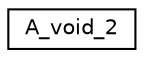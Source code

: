 digraph "Graphical Class Hierarchy"
{
  edge [fontname="Helvetica",fontsize="10",labelfontname="Helvetica",labelfontsize="10"];
  node [fontname="Helvetica",fontsize="10",shape=record];
  rankdir="LR";
  Node0 [label="A_void_2",height=0.2,width=0.4,color="black", fillcolor="white", style="filled",URL="$struct_a__void__2.html"];
}
